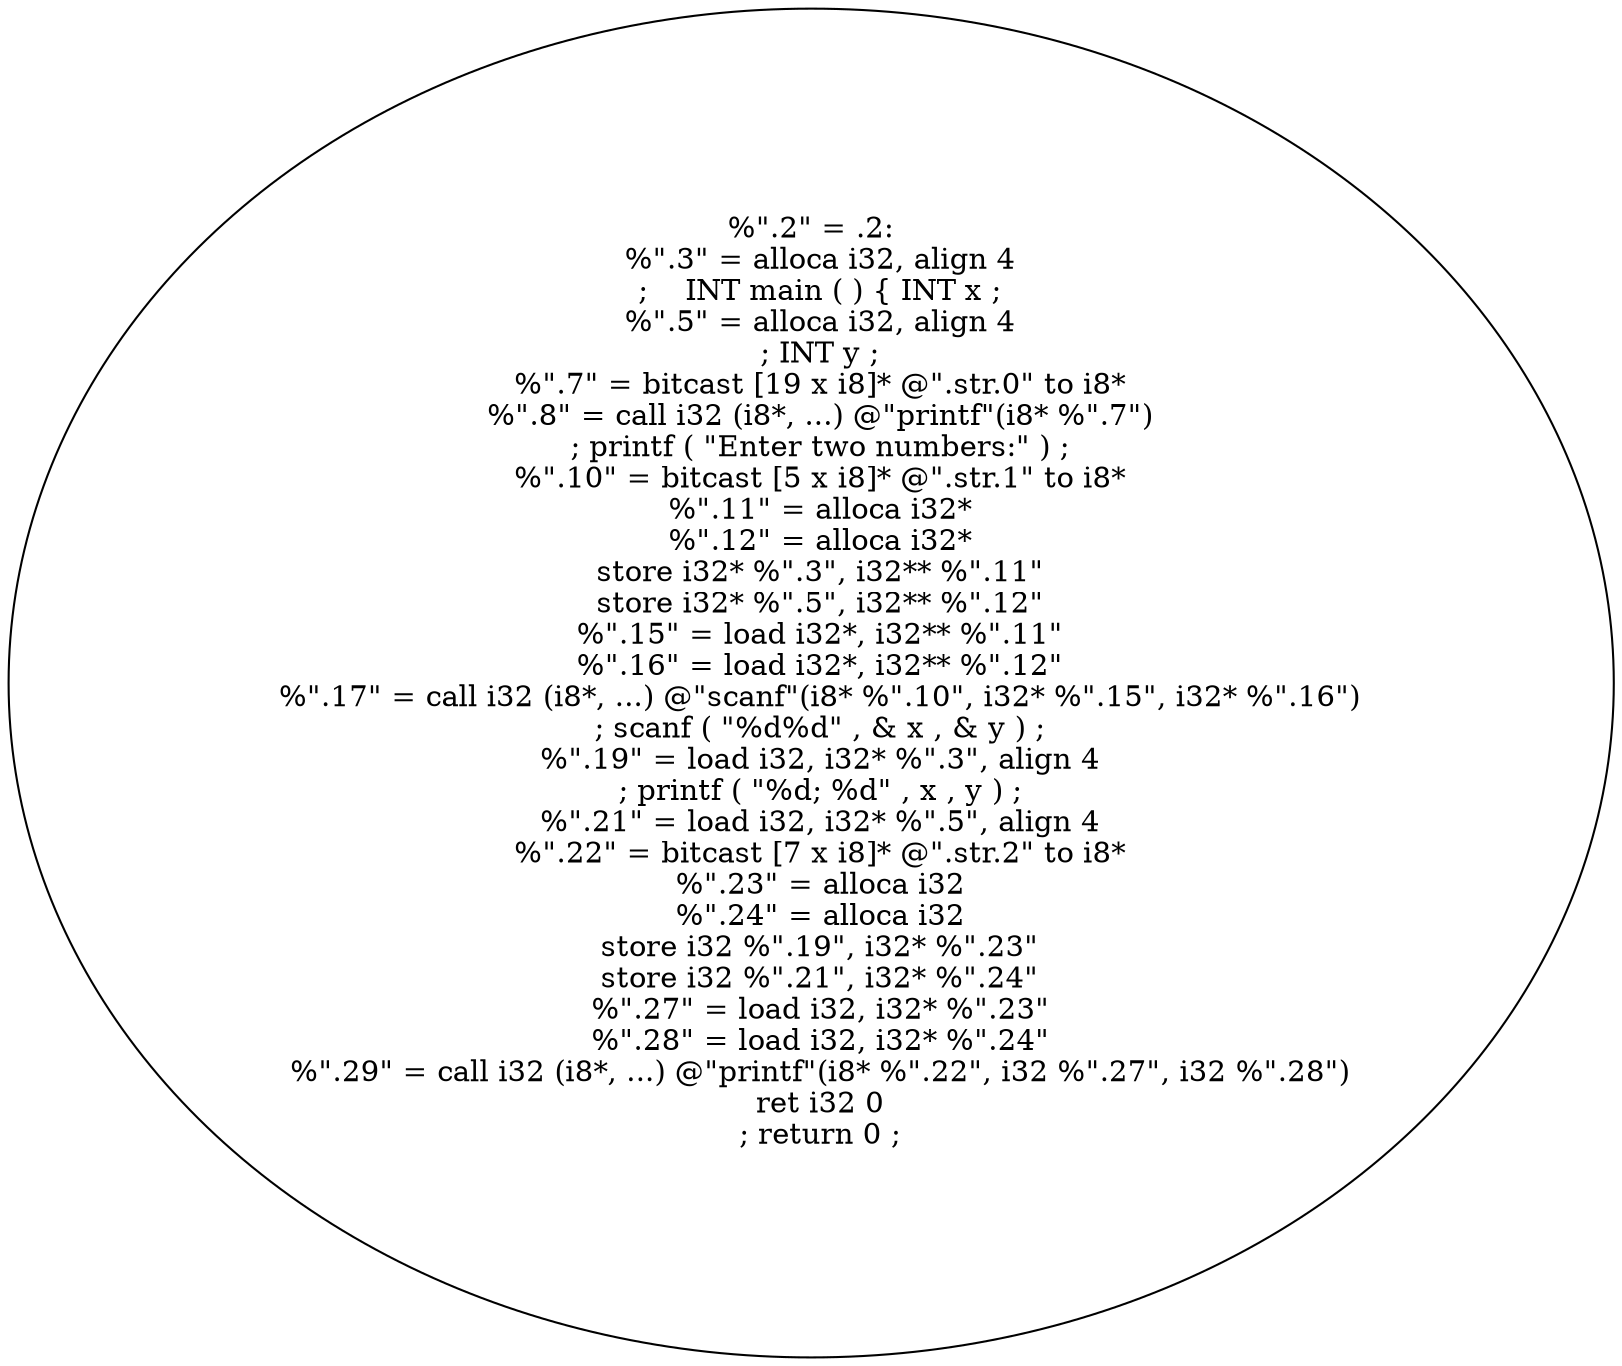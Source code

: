 digraph AST {
  "139300269820656" [label="%\".2\" = .2:
  %\".3\" = alloca i32, align 4
  ;    INT main ( ) { INT x ;
  %\".5\" = alloca i32, align 4
  ; INT y ;
  %\".7\" = bitcast [19 x i8]* @\".str.0\" to i8*
  %\".8\" = call i32 (i8*, ...) @\"printf\"(i8* %\".7\")
  ; printf ( \"Enter two numbers:\" ) ;
  %\".10\" = bitcast [5 x i8]* @\".str.1\" to i8*
  %\".11\" = alloca i32*
  %\".12\" = alloca i32*
  store i32* %\".3\", i32** %\".11\"
  store i32* %\".5\", i32** %\".12\"
  %\".15\" = load i32*, i32** %\".11\"
  %\".16\" = load i32*, i32** %\".12\"
  %\".17\" = call i32 (i8*, ...) @\"scanf\"(i8* %\".10\", i32* %\".15\", i32* %\".16\")
  ; scanf ( \"%d%d\" , & x , & y ) ;
  %\".19\" = load i32, i32* %\".3\", align 4
  ; printf ( \"%d; %d\" , x , y ) ;
  %\".21\" = load i32, i32* %\".5\", align 4
  %\".22\" = bitcast [7 x i8]* @\".str.2\" to i8*
  %\".23\" = alloca i32
  %\".24\" = alloca i32
  store i32 %\".19\", i32* %\".23\"
  store i32 %\".21\", i32* %\".24\"
  %\".27\" = load i32, i32* %\".23\"
  %\".28\" = load i32, i32* %\".24\"
  %\".29\" = call i32 (i8*, ...) @\"printf\"(i8* %\".22\", i32 %\".27\", i32 %\".28\")
  ret i32 0
  ; return 0 ;"];
}
